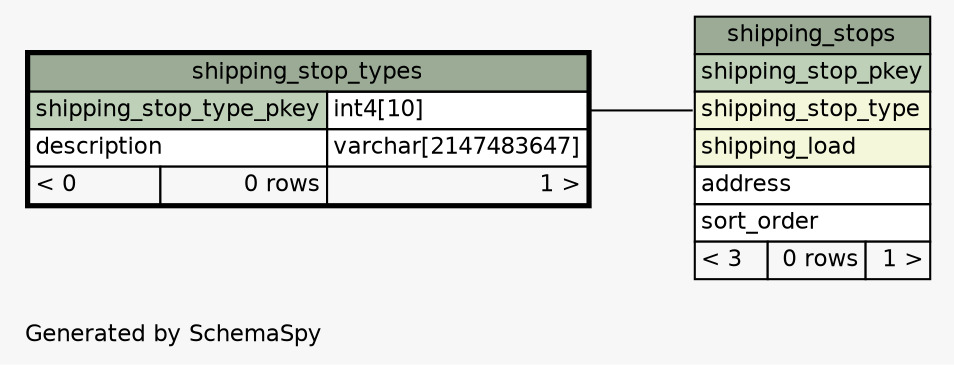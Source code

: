 // dot 2.20.2 on Linux 2.6.28-13-generic
// SchemaSpy rev 514
digraph "oneDegreeRelationshipsDiagram" {
  graph [
    rankdir="RL"
    bgcolor="#f7f7f7"
    label="\nGenerated by SchemaSpy"
    labeljust="l"
    nodesep="0.18"
    ranksep="0.46"
    fontname="Helvetica"
    fontsize="11"
  ];
  node [
    fontname="Helvetica"
    fontsize="11"
    shape="plaintext"
  ];
  edge [
    arrowsize="0.8"
  ];
  "shipping_stops":"shipping_stop_type":w -> "shipping_stop_types":"shipping_stop_type_pkey.type":e [arrowhead=none arrowtail=crowodot];
  "shipping_stop_types" [
    label=<
    <TABLE BORDER="2" CELLBORDER="1" CELLSPACING="0" BGCOLOR="#ffffff">
      <TR><TD COLSPAN="3" BGCOLOR="#9bab96" ALIGN="CENTER">shipping_stop_types</TD></TR>
      <TR><TD PORT="shipping_stop_type_pkey" COLSPAN="2" BGCOLOR="#bed1b8" ALIGN="LEFT">shipping_stop_type_pkey</TD><TD PORT="shipping_stop_type_pkey.type" ALIGN="LEFT">int4[10]</TD></TR>
      <TR><TD PORT="description" COLSPAN="2" ALIGN="LEFT">description</TD><TD PORT="description.type" ALIGN="LEFT">varchar[2147483647]</TD></TR>
      <TR><TD ALIGN="LEFT" BGCOLOR="#f7f7f7">&lt; 0</TD><TD ALIGN="RIGHT" BGCOLOR="#f7f7f7">0 rows</TD><TD ALIGN="RIGHT" BGCOLOR="#f7f7f7">1 &gt;</TD></TR>
    </TABLE>>
    URL="shipping_stop_types.html"
    tooltip="shipping_stop_types"
  ];
  "shipping_stops" [
    label=<
    <TABLE BORDER="0" CELLBORDER="1" CELLSPACING="0" BGCOLOR="#ffffff">
      <TR><TD COLSPAN="3" BGCOLOR="#9bab96" ALIGN="CENTER">shipping_stops</TD></TR>
      <TR><TD PORT="shipping_stop_pkey" COLSPAN="3" BGCOLOR="#bed1b8" ALIGN="LEFT">shipping_stop_pkey</TD></TR>
      <TR><TD PORT="shipping_stop_type" COLSPAN="3" BGCOLOR="#f4f7da" ALIGN="LEFT">shipping_stop_type</TD></TR>
      <TR><TD PORT="shipping_load" COLSPAN="3" BGCOLOR="#f4f7da" ALIGN="LEFT">shipping_load</TD></TR>
      <TR><TD PORT="address" COLSPAN="3" ALIGN="LEFT">address</TD></TR>
      <TR><TD PORT="sort_order" COLSPAN="3" ALIGN="LEFT">sort_order</TD></TR>
      <TR><TD ALIGN="LEFT" BGCOLOR="#f7f7f7">&lt; 3</TD><TD ALIGN="RIGHT" BGCOLOR="#f7f7f7">0 rows</TD><TD ALIGN="RIGHT" BGCOLOR="#f7f7f7">1 &gt;</TD></TR>
    </TABLE>>
    URL="shipping_stops.html"
    tooltip="shipping_stops"
  ];
}
